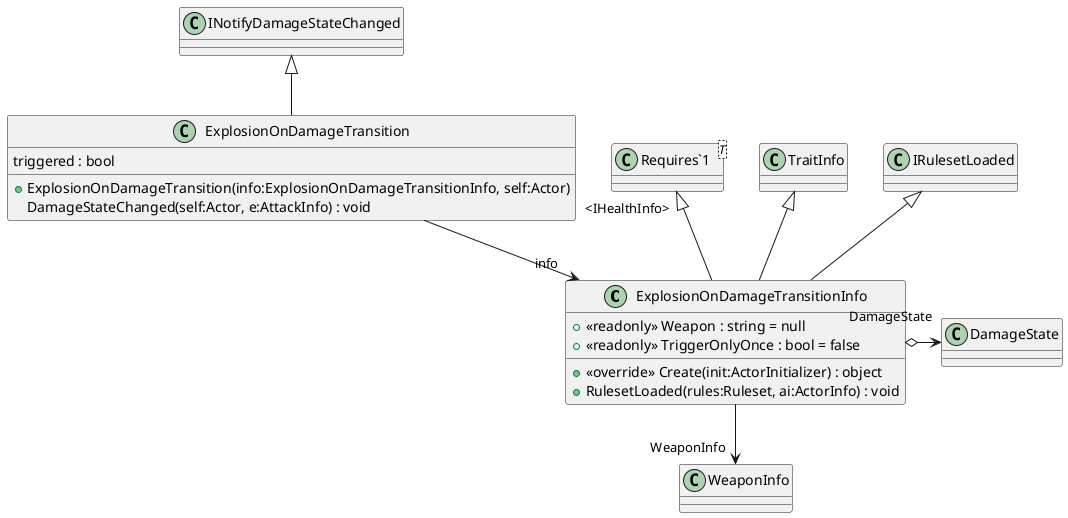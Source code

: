 @startuml
class ExplosionOnDamageTransitionInfo {
    + <<readonly>> Weapon : string = null
    + <<readonly>> TriggerOnlyOnce : bool = false
    + <<override>> Create(init:ActorInitializer) : object
    + RulesetLoaded(rules:Ruleset, ai:ActorInfo) : void
}
class ExplosionOnDamageTransition {
    triggered : bool
    + ExplosionOnDamageTransition(info:ExplosionOnDamageTransitionInfo, self:Actor)
    DamageStateChanged(self:Actor, e:AttackInfo) : void
}
class "Requires`1"<T> {
}
TraitInfo <|-- ExplosionOnDamageTransitionInfo
IRulesetLoaded <|-- ExplosionOnDamageTransitionInfo
"Requires`1" "<IHealthInfo>" <|-- ExplosionOnDamageTransitionInfo
ExplosionOnDamageTransitionInfo o-> "DamageState" DamageState
ExplosionOnDamageTransitionInfo --> "WeaponInfo" WeaponInfo
INotifyDamageStateChanged <|-- ExplosionOnDamageTransition
ExplosionOnDamageTransition --> "info" ExplosionOnDamageTransitionInfo
@enduml
